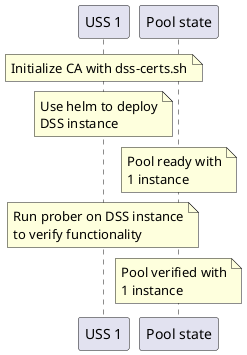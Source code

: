 'To render with PlantUML:
'  java -jar plantuml.jar -o generated pool_new_1.puml
@startuml
participant "USS 1" as USS1

participant "Pool state" as PoolState

note over USS1: Initialize CA with dss-certs.sh

note over USS1: Use helm to deploy\nDSS instance

note over PoolState: Pool ready with\n1 instance


note over USS1: Run prober on DSS instance\nto verify functionality

note over PoolState: Pool verified with\n1 instance

@enduml
